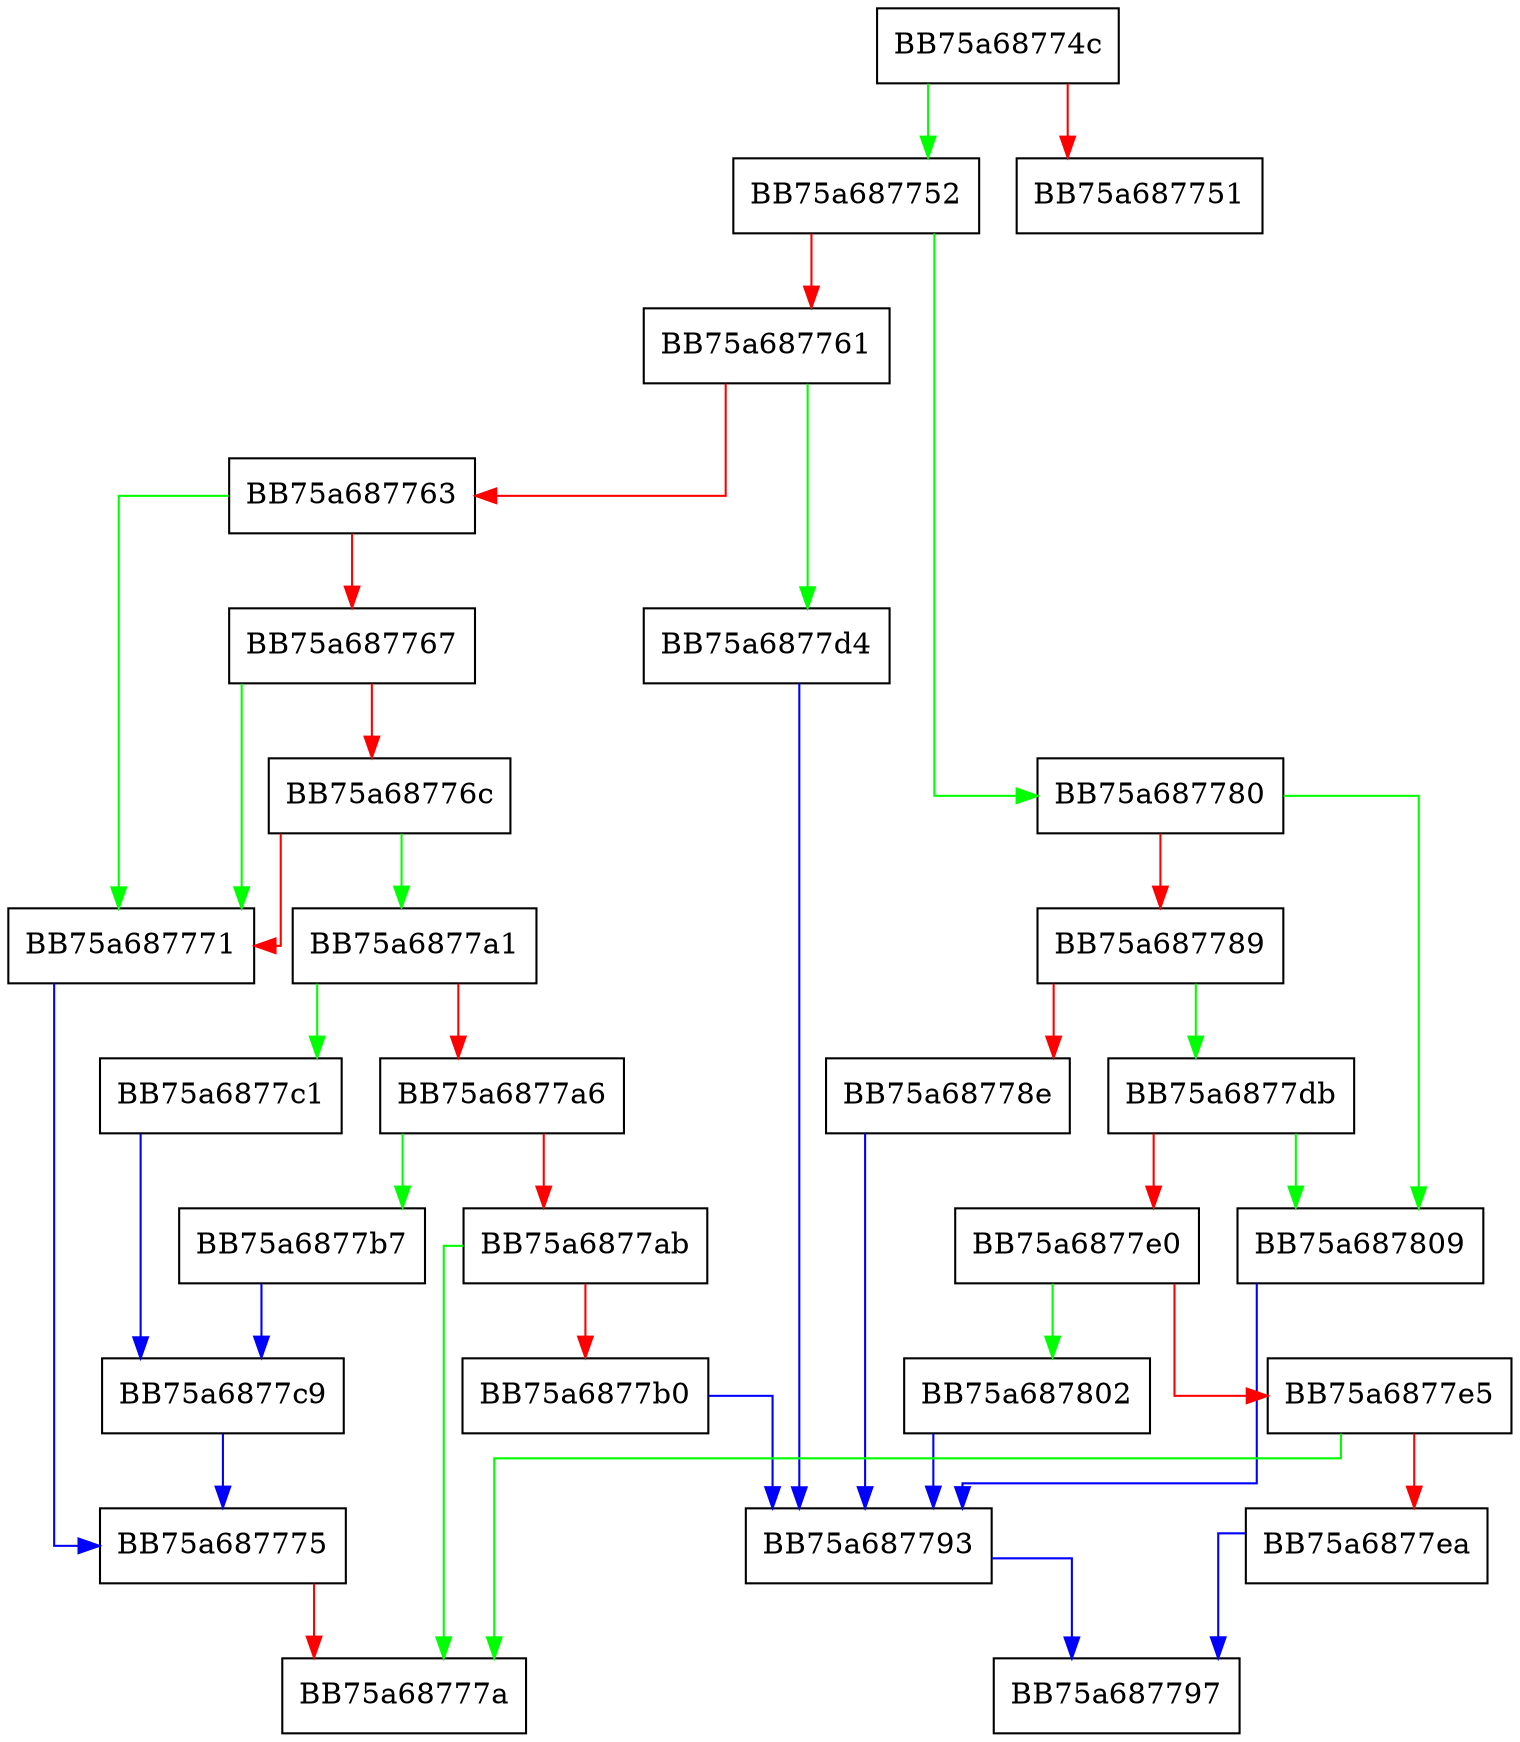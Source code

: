 digraph CleanupChunk {
  node [shape="box"];
  graph [splines=ortho];
  BB75a68774c -> BB75a687752 [color="green"];
  BB75a68774c -> BB75a687751 [color="red"];
  BB75a687752 -> BB75a687780 [color="green"];
  BB75a687752 -> BB75a687761 [color="red"];
  BB75a687761 -> BB75a6877d4 [color="green"];
  BB75a687761 -> BB75a687763 [color="red"];
  BB75a687763 -> BB75a687771 [color="green"];
  BB75a687763 -> BB75a687767 [color="red"];
  BB75a687767 -> BB75a687771 [color="green"];
  BB75a687767 -> BB75a68776c [color="red"];
  BB75a68776c -> BB75a6877a1 [color="green"];
  BB75a68776c -> BB75a687771 [color="red"];
  BB75a687771 -> BB75a687775 [color="blue"];
  BB75a687775 -> BB75a68777a [color="red"];
  BB75a687780 -> BB75a687809 [color="green"];
  BB75a687780 -> BB75a687789 [color="red"];
  BB75a687789 -> BB75a6877db [color="green"];
  BB75a687789 -> BB75a68778e [color="red"];
  BB75a68778e -> BB75a687793 [color="blue"];
  BB75a687793 -> BB75a687797 [color="blue"];
  BB75a6877a1 -> BB75a6877c1 [color="green"];
  BB75a6877a1 -> BB75a6877a6 [color="red"];
  BB75a6877a6 -> BB75a6877b7 [color="green"];
  BB75a6877a6 -> BB75a6877ab [color="red"];
  BB75a6877ab -> BB75a68777a [color="green"];
  BB75a6877ab -> BB75a6877b0 [color="red"];
  BB75a6877b0 -> BB75a687793 [color="blue"];
  BB75a6877b7 -> BB75a6877c9 [color="blue"];
  BB75a6877c1 -> BB75a6877c9 [color="blue"];
  BB75a6877c9 -> BB75a687775 [color="blue"];
  BB75a6877d4 -> BB75a687793 [color="blue"];
  BB75a6877db -> BB75a687809 [color="green"];
  BB75a6877db -> BB75a6877e0 [color="red"];
  BB75a6877e0 -> BB75a687802 [color="green"];
  BB75a6877e0 -> BB75a6877e5 [color="red"];
  BB75a6877e5 -> BB75a68777a [color="green"];
  BB75a6877e5 -> BB75a6877ea [color="red"];
  BB75a6877ea -> BB75a687797 [color="blue"];
  BB75a687802 -> BB75a687793 [color="blue"];
  BB75a687809 -> BB75a687793 [color="blue"];
}